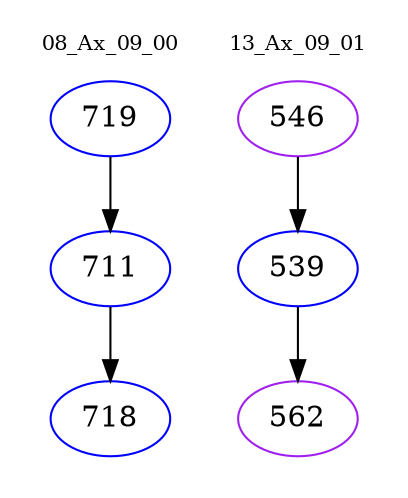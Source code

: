 digraph{
subgraph cluster_0 {
color = white
label = "08_Ax_09_00";
fontsize=10;
T0_719 [label="719", color="blue"]
T0_719 -> T0_711 [color="black"]
T0_711 [label="711", color="blue"]
T0_711 -> T0_718 [color="black"]
T0_718 [label="718", color="blue"]
}
subgraph cluster_1 {
color = white
label = "13_Ax_09_01";
fontsize=10;
T1_546 [label="546", color="purple"]
T1_546 -> T1_539 [color="black"]
T1_539 [label="539", color="blue"]
T1_539 -> T1_562 [color="black"]
T1_562 [label="562", color="purple"]
}
}
